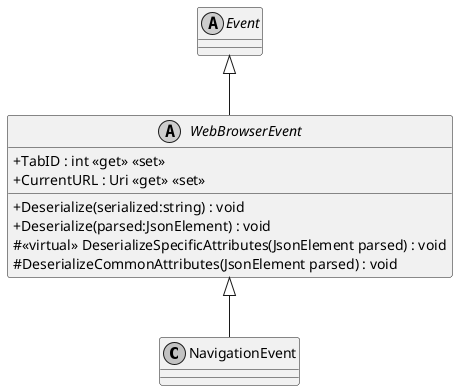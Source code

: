 @startuml
skinparam monochrome true
skinparam classAttributeIconSize 0

class NavigationEvent {
}
abstract class WebBrowserEvent {
    + TabID : int <<get>> <<set>>
    + Deserialize(serialized:string) : void
    + Deserialize(parsed:JsonElement) : void
    # <<virtual>> DeserializeSpecificAttributes(JsonElement parsed) : void
    # DeserializeCommonAttributes(JsonElement parsed) : void
    + CurrentURL : Uri <<get>> <<set>>
}
abstract class Event
WebBrowserEvent <|-- NavigationEvent
Event <|-- WebBrowserEvent
@enduml
